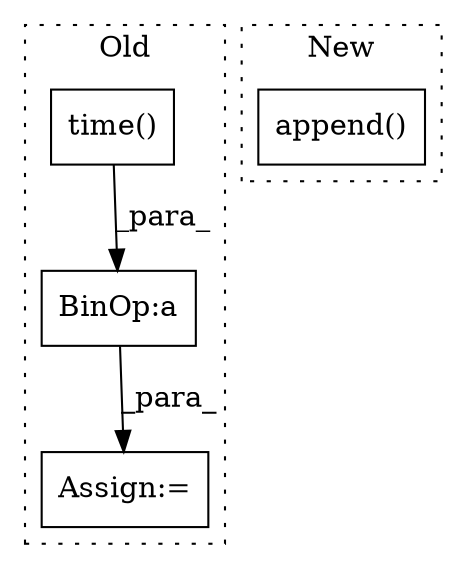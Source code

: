 digraph G {
subgraph cluster0 {
1 [label="time()" a="75" s="2642" l="11" shape="box"];
3 [label="Assign:=" a="68" s="2706" l="3" shape="box"];
4 [label="BinOp:a" a="82" s="2777" l="3" shape="box"];
label = "Old";
style="dotted";
}
subgraph cluster1 {
2 [label="append()" a="75" s="2133,2154" l="18,1" shape="box"];
label = "New";
style="dotted";
}
1 -> 4 [label="_para_"];
4 -> 3 [label="_para_"];
}